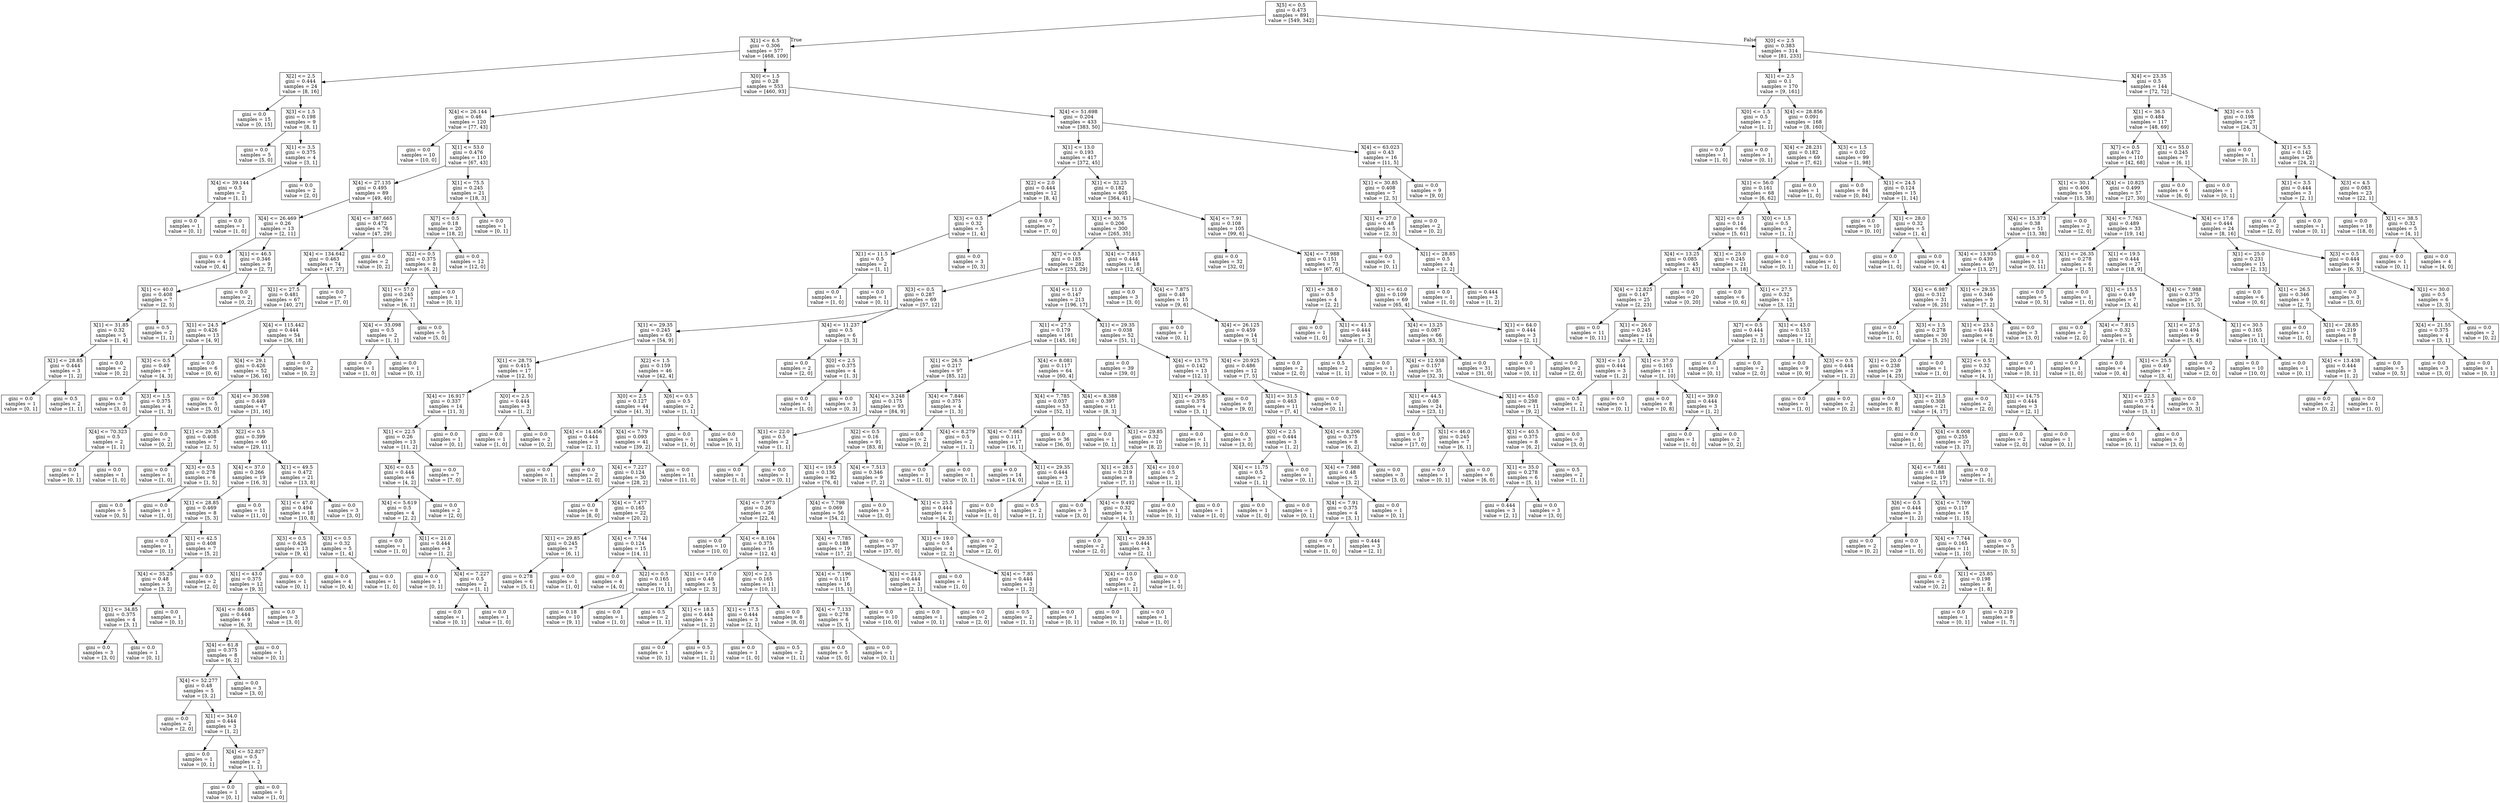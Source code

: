 digraph Tree {
node [shape=box] ;
0 [label="X[5] <= 0.5\ngini = 0.473\nsamples = 891\nvalue = [549, 342]"] ;
1 [label="X[1] <= 6.5\ngini = 0.306\nsamples = 577\nvalue = [468, 109]"] ;
0 -> 1 [labeldistance=2.5, labelangle=45, headlabel="True"] ;
2 [label="X[2] <= 2.5\ngini = 0.444\nsamples = 24\nvalue = [8, 16]"] ;
1 -> 2 ;
3 [label="gini = 0.0\nsamples = 15\nvalue = [0, 15]"] ;
2 -> 3 ;
4 [label="X[3] <= 1.5\ngini = 0.198\nsamples = 9\nvalue = [8, 1]"] ;
2 -> 4 ;
5 [label="gini = 0.0\nsamples = 5\nvalue = [5, 0]"] ;
4 -> 5 ;
6 [label="X[1] <= 3.5\ngini = 0.375\nsamples = 4\nvalue = [3, 1]"] ;
4 -> 6 ;
7 [label="X[4] <= 39.144\ngini = 0.5\nsamples = 2\nvalue = [1, 1]"] ;
6 -> 7 ;
8 [label="gini = 0.0\nsamples = 1\nvalue = [0, 1]"] ;
7 -> 8 ;
9 [label="gini = 0.0\nsamples = 1\nvalue = [1, 0]"] ;
7 -> 9 ;
10 [label="gini = 0.0\nsamples = 2\nvalue = [2, 0]"] ;
6 -> 10 ;
11 [label="X[0] <= 1.5\ngini = 0.28\nsamples = 553\nvalue = [460, 93]"] ;
1 -> 11 ;
12 [label="X[4] <= 26.144\ngini = 0.46\nsamples = 120\nvalue = [77, 43]"] ;
11 -> 12 ;
13 [label="gini = 0.0\nsamples = 10\nvalue = [10, 0]"] ;
12 -> 13 ;
14 [label="X[1] <= 53.0\ngini = 0.476\nsamples = 110\nvalue = [67, 43]"] ;
12 -> 14 ;
15 [label="X[4] <= 27.135\ngini = 0.495\nsamples = 89\nvalue = [49, 40]"] ;
14 -> 15 ;
16 [label="X[4] <= 26.469\ngini = 0.26\nsamples = 13\nvalue = [2, 11]"] ;
15 -> 16 ;
17 [label="gini = 0.0\nsamples = 4\nvalue = [0, 4]"] ;
16 -> 17 ;
18 [label="X[1] <= 46.5\ngini = 0.346\nsamples = 9\nvalue = [2, 7]"] ;
16 -> 18 ;
19 [label="X[1] <= 40.0\ngini = 0.408\nsamples = 7\nvalue = [2, 5]"] ;
18 -> 19 ;
20 [label="X[1] <= 31.85\ngini = 0.32\nsamples = 5\nvalue = [1, 4]"] ;
19 -> 20 ;
21 [label="X[1] <= 28.85\ngini = 0.444\nsamples = 3\nvalue = [1, 2]"] ;
20 -> 21 ;
22 [label="gini = 0.0\nsamples = 1\nvalue = [0, 1]"] ;
21 -> 22 ;
23 [label="gini = 0.5\nsamples = 2\nvalue = [1, 1]"] ;
21 -> 23 ;
24 [label="gini = 0.0\nsamples = 2\nvalue = [0, 2]"] ;
20 -> 24 ;
25 [label="gini = 0.5\nsamples = 2\nvalue = [1, 1]"] ;
19 -> 25 ;
26 [label="gini = 0.0\nsamples = 2\nvalue = [0, 2]"] ;
18 -> 26 ;
27 [label="X[4] <= 387.665\ngini = 0.472\nsamples = 76\nvalue = [47, 29]"] ;
15 -> 27 ;
28 [label="X[4] <= 134.642\ngini = 0.463\nsamples = 74\nvalue = [47, 27]"] ;
27 -> 28 ;
29 [label="X[1] <= 27.5\ngini = 0.481\nsamples = 67\nvalue = [40, 27]"] ;
28 -> 29 ;
30 [label="X[1] <= 24.5\ngini = 0.426\nsamples = 13\nvalue = [4, 9]"] ;
29 -> 30 ;
31 [label="X[3] <= 0.5\ngini = 0.49\nsamples = 7\nvalue = [4, 3]"] ;
30 -> 31 ;
32 [label="gini = 0.0\nsamples = 3\nvalue = [3, 0]"] ;
31 -> 32 ;
33 [label="X[3] <= 1.5\ngini = 0.375\nsamples = 4\nvalue = [1, 3]"] ;
31 -> 33 ;
34 [label="X[4] <= 70.323\ngini = 0.5\nsamples = 2\nvalue = [1, 1]"] ;
33 -> 34 ;
35 [label="gini = 0.0\nsamples = 1\nvalue = [0, 1]"] ;
34 -> 35 ;
36 [label="gini = 0.0\nsamples = 1\nvalue = [1, 0]"] ;
34 -> 36 ;
37 [label="gini = 0.0\nsamples = 2\nvalue = [0, 2]"] ;
33 -> 37 ;
38 [label="gini = 0.0\nsamples = 6\nvalue = [0, 6]"] ;
30 -> 38 ;
39 [label="X[4] <= 115.442\ngini = 0.444\nsamples = 54\nvalue = [36, 18]"] ;
29 -> 39 ;
40 [label="X[4] <= 29.1\ngini = 0.426\nsamples = 52\nvalue = [36, 16]"] ;
39 -> 40 ;
41 [label="gini = 0.0\nsamples = 5\nvalue = [5, 0]"] ;
40 -> 41 ;
42 [label="X[4] <= 30.598\ngini = 0.449\nsamples = 47\nvalue = [31, 16]"] ;
40 -> 42 ;
43 [label="X[1] <= 29.35\ngini = 0.408\nsamples = 7\nvalue = [2, 5]"] ;
42 -> 43 ;
44 [label="gini = 0.0\nsamples = 1\nvalue = [1, 0]"] ;
43 -> 44 ;
45 [label="X[3] <= 0.5\ngini = 0.278\nsamples = 6\nvalue = [1, 5]"] ;
43 -> 45 ;
46 [label="gini = 0.0\nsamples = 5\nvalue = [0, 5]"] ;
45 -> 46 ;
47 [label="gini = 0.0\nsamples = 1\nvalue = [1, 0]"] ;
45 -> 47 ;
48 [label="X[2] <= 0.5\ngini = 0.399\nsamples = 40\nvalue = [29, 11]"] ;
42 -> 48 ;
49 [label="X[4] <= 37.0\ngini = 0.266\nsamples = 19\nvalue = [16, 3]"] ;
48 -> 49 ;
50 [label="X[1] <= 28.85\ngini = 0.469\nsamples = 8\nvalue = [5, 3]"] ;
49 -> 50 ;
51 [label="gini = 0.0\nsamples = 1\nvalue = [0, 1]"] ;
50 -> 51 ;
52 [label="X[1] <= 42.5\ngini = 0.408\nsamples = 7\nvalue = [5, 2]"] ;
50 -> 52 ;
53 [label="X[4] <= 35.25\ngini = 0.48\nsamples = 5\nvalue = [3, 2]"] ;
52 -> 53 ;
54 [label="X[1] <= 34.85\ngini = 0.375\nsamples = 4\nvalue = [3, 1]"] ;
53 -> 54 ;
55 [label="gini = 0.0\nsamples = 3\nvalue = [3, 0]"] ;
54 -> 55 ;
56 [label="gini = 0.0\nsamples = 1\nvalue = [0, 1]"] ;
54 -> 56 ;
57 [label="gini = 0.0\nsamples = 1\nvalue = [0, 1]"] ;
53 -> 57 ;
58 [label="gini = 0.0\nsamples = 2\nvalue = [2, 0]"] ;
52 -> 58 ;
59 [label="gini = 0.0\nsamples = 11\nvalue = [11, 0]"] ;
49 -> 59 ;
60 [label="X[1] <= 49.5\ngini = 0.472\nsamples = 21\nvalue = [13, 8]"] ;
48 -> 60 ;
61 [label="X[1] <= 47.0\ngini = 0.494\nsamples = 18\nvalue = [10, 8]"] ;
60 -> 61 ;
62 [label="X[3] <= 0.5\ngini = 0.426\nsamples = 13\nvalue = [9, 4]"] ;
61 -> 62 ;
63 [label="X[1] <= 43.0\ngini = 0.375\nsamples = 12\nvalue = [9, 3]"] ;
62 -> 63 ;
64 [label="X[4] <= 86.085\ngini = 0.444\nsamples = 9\nvalue = [6, 3]"] ;
63 -> 64 ;
65 [label="X[4] <= 61.8\ngini = 0.375\nsamples = 8\nvalue = [6, 2]"] ;
64 -> 65 ;
66 [label="X[4] <= 52.277\ngini = 0.48\nsamples = 5\nvalue = [3, 2]"] ;
65 -> 66 ;
67 [label="gini = 0.0\nsamples = 2\nvalue = [2, 0]"] ;
66 -> 67 ;
68 [label="X[1] <= 34.0\ngini = 0.444\nsamples = 3\nvalue = [1, 2]"] ;
66 -> 68 ;
69 [label="gini = 0.0\nsamples = 1\nvalue = [0, 1]"] ;
68 -> 69 ;
70 [label="X[4] <= 52.827\ngini = 0.5\nsamples = 2\nvalue = [1, 1]"] ;
68 -> 70 ;
71 [label="gini = 0.0\nsamples = 1\nvalue = [0, 1]"] ;
70 -> 71 ;
72 [label="gini = 0.0\nsamples = 1\nvalue = [1, 0]"] ;
70 -> 72 ;
73 [label="gini = 0.0\nsamples = 3\nvalue = [3, 0]"] ;
65 -> 73 ;
74 [label="gini = 0.0\nsamples = 1\nvalue = [0, 1]"] ;
64 -> 74 ;
75 [label="gini = 0.0\nsamples = 3\nvalue = [3, 0]"] ;
63 -> 75 ;
76 [label="gini = 0.0\nsamples = 1\nvalue = [0, 1]"] ;
62 -> 76 ;
77 [label="X[3] <= 0.5\ngini = 0.32\nsamples = 5\nvalue = [1, 4]"] ;
61 -> 77 ;
78 [label="gini = 0.0\nsamples = 4\nvalue = [0, 4]"] ;
77 -> 78 ;
79 [label="gini = 0.0\nsamples = 1\nvalue = [1, 0]"] ;
77 -> 79 ;
80 [label="gini = 0.0\nsamples = 3\nvalue = [3, 0]"] ;
60 -> 80 ;
81 [label="gini = 0.0\nsamples = 2\nvalue = [0, 2]"] ;
39 -> 81 ;
82 [label="gini = 0.0\nsamples = 7\nvalue = [7, 0]"] ;
28 -> 82 ;
83 [label="gini = 0.0\nsamples = 2\nvalue = [0, 2]"] ;
27 -> 83 ;
84 [label="X[1] <= 75.5\ngini = 0.245\nsamples = 21\nvalue = [18, 3]"] ;
14 -> 84 ;
85 [label="X[7] <= 0.5\ngini = 0.18\nsamples = 20\nvalue = [18, 2]"] ;
84 -> 85 ;
86 [label="X[2] <= 0.5\ngini = 0.375\nsamples = 8\nvalue = [6, 2]"] ;
85 -> 86 ;
87 [label="X[1] <= 57.0\ngini = 0.245\nsamples = 7\nvalue = [6, 1]"] ;
86 -> 87 ;
88 [label="X[4] <= 33.098\ngini = 0.5\nsamples = 2\nvalue = [1, 1]"] ;
87 -> 88 ;
89 [label="gini = 0.0\nsamples = 1\nvalue = [1, 0]"] ;
88 -> 89 ;
90 [label="gini = 0.0\nsamples = 1\nvalue = [0, 1]"] ;
88 -> 90 ;
91 [label="gini = 0.0\nsamples = 5\nvalue = [5, 0]"] ;
87 -> 91 ;
92 [label="gini = 0.0\nsamples = 1\nvalue = [0, 1]"] ;
86 -> 92 ;
93 [label="gini = 0.0\nsamples = 12\nvalue = [12, 0]"] ;
85 -> 93 ;
94 [label="gini = 0.0\nsamples = 1\nvalue = [0, 1]"] ;
84 -> 94 ;
95 [label="X[4] <= 51.698\ngini = 0.204\nsamples = 433\nvalue = [383, 50]"] ;
11 -> 95 ;
96 [label="X[1] <= 13.0\ngini = 0.193\nsamples = 417\nvalue = [372, 45]"] ;
95 -> 96 ;
97 [label="X[2] <= 2.0\ngini = 0.444\nsamples = 12\nvalue = [8, 4]"] ;
96 -> 97 ;
98 [label="X[3] <= 0.5\ngini = 0.32\nsamples = 5\nvalue = [1, 4]"] ;
97 -> 98 ;
99 [label="X[1] <= 11.5\ngini = 0.5\nsamples = 2\nvalue = [1, 1]"] ;
98 -> 99 ;
100 [label="gini = 0.0\nsamples = 1\nvalue = [1, 0]"] ;
99 -> 100 ;
101 [label="gini = 0.0\nsamples = 1\nvalue = [0, 1]"] ;
99 -> 101 ;
102 [label="gini = 0.0\nsamples = 3\nvalue = [0, 3]"] ;
98 -> 102 ;
103 [label="gini = 0.0\nsamples = 7\nvalue = [7, 0]"] ;
97 -> 103 ;
104 [label="X[1] <= 32.25\ngini = 0.182\nsamples = 405\nvalue = [364, 41]"] ;
96 -> 104 ;
105 [label="X[1] <= 30.75\ngini = 0.206\nsamples = 300\nvalue = [265, 35]"] ;
104 -> 105 ;
106 [label="X[7] <= 0.5\ngini = 0.185\nsamples = 282\nvalue = [253, 29]"] ;
105 -> 106 ;
107 [label="X[3] <= 0.5\ngini = 0.287\nsamples = 69\nvalue = [57, 12]"] ;
106 -> 107 ;
108 [label="X[1] <= 29.35\ngini = 0.245\nsamples = 63\nvalue = [54, 9]"] ;
107 -> 108 ;
109 [label="X[1] <= 28.75\ngini = 0.415\nsamples = 17\nvalue = [12, 5]"] ;
108 -> 109 ;
110 [label="X[4] <= 16.917\ngini = 0.337\nsamples = 14\nvalue = [11, 3]"] ;
109 -> 110 ;
111 [label="X[1] <= 22.5\ngini = 0.26\nsamples = 13\nvalue = [11, 2]"] ;
110 -> 111 ;
112 [label="X[6] <= 0.5\ngini = 0.444\nsamples = 6\nvalue = [4, 2]"] ;
111 -> 112 ;
113 [label="X[4] <= 5.619\ngini = 0.5\nsamples = 4\nvalue = [2, 2]"] ;
112 -> 113 ;
114 [label="gini = 0.0\nsamples = 1\nvalue = [1, 0]"] ;
113 -> 114 ;
115 [label="X[1] <= 21.0\ngini = 0.444\nsamples = 3\nvalue = [1, 2]"] ;
113 -> 115 ;
116 [label="gini = 0.0\nsamples = 1\nvalue = [0, 1]"] ;
115 -> 116 ;
117 [label="X[4] <= 7.227\ngini = 0.5\nsamples = 2\nvalue = [1, 1]"] ;
115 -> 117 ;
118 [label="gini = 0.0\nsamples = 1\nvalue = [0, 1]"] ;
117 -> 118 ;
119 [label="gini = 0.0\nsamples = 1\nvalue = [1, 0]"] ;
117 -> 119 ;
120 [label="gini = 0.0\nsamples = 2\nvalue = [2, 0]"] ;
112 -> 120 ;
121 [label="gini = 0.0\nsamples = 7\nvalue = [7, 0]"] ;
111 -> 121 ;
122 [label="gini = 0.0\nsamples = 1\nvalue = [0, 1]"] ;
110 -> 122 ;
123 [label="X[0] <= 2.5\ngini = 0.444\nsamples = 3\nvalue = [1, 2]"] ;
109 -> 123 ;
124 [label="gini = 0.0\nsamples = 1\nvalue = [1, 0]"] ;
123 -> 124 ;
125 [label="gini = 0.0\nsamples = 2\nvalue = [0, 2]"] ;
123 -> 125 ;
126 [label="X[2] <= 1.5\ngini = 0.159\nsamples = 46\nvalue = [42, 4]"] ;
108 -> 126 ;
127 [label="X[0] <= 2.5\ngini = 0.127\nsamples = 44\nvalue = [41, 3]"] ;
126 -> 127 ;
128 [label="X[4] <= 14.456\ngini = 0.444\nsamples = 3\nvalue = [2, 1]"] ;
127 -> 128 ;
129 [label="gini = 0.0\nsamples = 1\nvalue = [0, 1]"] ;
128 -> 129 ;
130 [label="gini = 0.0\nsamples = 2\nvalue = [2, 0]"] ;
128 -> 130 ;
131 [label="X[4] <= 7.79\ngini = 0.093\nsamples = 41\nvalue = [39, 2]"] ;
127 -> 131 ;
132 [label="X[4] <= 7.227\ngini = 0.124\nsamples = 30\nvalue = [28, 2]"] ;
131 -> 132 ;
133 [label="gini = 0.0\nsamples = 8\nvalue = [8, 0]"] ;
132 -> 133 ;
134 [label="X[4] <= 7.477\ngini = 0.165\nsamples = 22\nvalue = [20, 2]"] ;
132 -> 134 ;
135 [label="X[1] <= 29.85\ngini = 0.245\nsamples = 7\nvalue = [6, 1]"] ;
134 -> 135 ;
136 [label="gini = 0.278\nsamples = 6\nvalue = [5, 1]"] ;
135 -> 136 ;
137 [label="gini = 0.0\nsamples = 1\nvalue = [1, 0]"] ;
135 -> 137 ;
138 [label="X[4] <= 7.744\ngini = 0.124\nsamples = 15\nvalue = [14, 1]"] ;
134 -> 138 ;
139 [label="gini = 0.0\nsamples = 4\nvalue = [4, 0]"] ;
138 -> 139 ;
140 [label="X[2] <= 0.5\ngini = 0.165\nsamples = 11\nvalue = [10, 1]"] ;
138 -> 140 ;
141 [label="gini = 0.18\nsamples = 10\nvalue = [9, 1]"] ;
140 -> 141 ;
142 [label="gini = 0.0\nsamples = 1\nvalue = [1, 0]"] ;
140 -> 142 ;
143 [label="gini = 0.0\nsamples = 11\nvalue = [11, 0]"] ;
131 -> 143 ;
144 [label="X[6] <= 0.5\ngini = 0.5\nsamples = 2\nvalue = [1, 1]"] ;
126 -> 144 ;
145 [label="gini = 0.0\nsamples = 1\nvalue = [1, 0]"] ;
144 -> 145 ;
146 [label="gini = 0.0\nsamples = 1\nvalue = [0, 1]"] ;
144 -> 146 ;
147 [label="X[4] <= 11.237\ngini = 0.5\nsamples = 6\nvalue = [3, 3]"] ;
107 -> 147 ;
148 [label="gini = 0.0\nsamples = 2\nvalue = [2, 0]"] ;
147 -> 148 ;
149 [label="X[0] <= 2.5\ngini = 0.375\nsamples = 4\nvalue = [1, 3]"] ;
147 -> 149 ;
150 [label="gini = 0.0\nsamples = 1\nvalue = [1, 0]"] ;
149 -> 150 ;
151 [label="gini = 0.0\nsamples = 3\nvalue = [0, 3]"] ;
149 -> 151 ;
152 [label="X[4] <= 11.0\ngini = 0.147\nsamples = 213\nvalue = [196, 17]"] ;
106 -> 152 ;
153 [label="X[1] <= 27.5\ngini = 0.179\nsamples = 161\nvalue = [145, 16]"] ;
152 -> 153 ;
154 [label="X[1] <= 26.5\ngini = 0.217\nsamples = 97\nvalue = [85, 12]"] ;
153 -> 154 ;
155 [label="X[4] <= 3.248\ngini = 0.175\nsamples = 93\nvalue = [84, 9]"] ;
154 -> 155 ;
156 [label="X[1] <= 22.0\ngini = 0.5\nsamples = 2\nvalue = [1, 1]"] ;
155 -> 156 ;
157 [label="gini = 0.0\nsamples = 1\nvalue = [1, 0]"] ;
156 -> 157 ;
158 [label="gini = 0.0\nsamples = 1\nvalue = [0, 1]"] ;
156 -> 158 ;
159 [label="X[2] <= 0.5\ngini = 0.16\nsamples = 91\nvalue = [83, 8]"] ;
155 -> 159 ;
160 [label="X[1] <= 19.5\ngini = 0.136\nsamples = 82\nvalue = [76, 6]"] ;
159 -> 160 ;
161 [label="X[4] <= 7.973\ngini = 0.26\nsamples = 26\nvalue = [22, 4]"] ;
160 -> 161 ;
162 [label="gini = 0.0\nsamples = 10\nvalue = [10, 0]"] ;
161 -> 162 ;
163 [label="X[4] <= 8.104\ngini = 0.375\nsamples = 16\nvalue = [12, 4]"] ;
161 -> 163 ;
164 [label="X[1] <= 17.0\ngini = 0.48\nsamples = 5\nvalue = [2, 3]"] ;
163 -> 164 ;
165 [label="gini = 0.5\nsamples = 2\nvalue = [1, 1]"] ;
164 -> 165 ;
166 [label="X[1] <= 18.5\ngini = 0.444\nsamples = 3\nvalue = [1, 2]"] ;
164 -> 166 ;
167 [label="gini = 0.0\nsamples = 1\nvalue = [0, 1]"] ;
166 -> 167 ;
168 [label="gini = 0.5\nsamples = 2\nvalue = [1, 1]"] ;
166 -> 168 ;
169 [label="X[0] <= 2.5\ngini = 0.165\nsamples = 11\nvalue = [10, 1]"] ;
163 -> 169 ;
170 [label="X[1] <= 17.5\ngini = 0.444\nsamples = 3\nvalue = [2, 1]"] ;
169 -> 170 ;
171 [label="gini = 0.0\nsamples = 1\nvalue = [1, 0]"] ;
170 -> 171 ;
172 [label="gini = 0.5\nsamples = 2\nvalue = [1, 1]"] ;
170 -> 172 ;
173 [label="gini = 0.0\nsamples = 8\nvalue = [8, 0]"] ;
169 -> 173 ;
174 [label="X[4] <= 7.798\ngini = 0.069\nsamples = 56\nvalue = [54, 2]"] ;
160 -> 174 ;
175 [label="X[4] <= 7.785\ngini = 0.188\nsamples = 19\nvalue = [17, 2]"] ;
174 -> 175 ;
176 [label="X[4] <= 7.196\ngini = 0.117\nsamples = 16\nvalue = [15, 1]"] ;
175 -> 176 ;
177 [label="X[4] <= 7.133\ngini = 0.278\nsamples = 6\nvalue = [5, 1]"] ;
176 -> 177 ;
178 [label="gini = 0.0\nsamples = 5\nvalue = [5, 0]"] ;
177 -> 178 ;
179 [label="gini = 0.0\nsamples = 1\nvalue = [0, 1]"] ;
177 -> 179 ;
180 [label="gini = 0.0\nsamples = 10\nvalue = [10, 0]"] ;
176 -> 180 ;
181 [label="X[1] <= 21.5\ngini = 0.444\nsamples = 3\nvalue = [2, 1]"] ;
175 -> 181 ;
182 [label="gini = 0.0\nsamples = 1\nvalue = [0, 1]"] ;
181 -> 182 ;
183 [label="gini = 0.0\nsamples = 2\nvalue = [2, 0]"] ;
181 -> 183 ;
184 [label="gini = 0.0\nsamples = 37\nvalue = [37, 0]"] ;
174 -> 184 ;
185 [label="X[4] <= 7.513\ngini = 0.346\nsamples = 9\nvalue = [7, 2]"] ;
159 -> 185 ;
186 [label="gini = 0.0\nsamples = 3\nvalue = [3, 0]"] ;
185 -> 186 ;
187 [label="X[1] <= 25.5\ngini = 0.444\nsamples = 6\nvalue = [4, 2]"] ;
185 -> 187 ;
188 [label="X[1] <= 19.0\ngini = 0.5\nsamples = 4\nvalue = [2, 2]"] ;
187 -> 188 ;
189 [label="gini = 0.0\nsamples = 1\nvalue = [1, 0]"] ;
188 -> 189 ;
190 [label="X[4] <= 7.85\ngini = 0.444\nsamples = 3\nvalue = [1, 2]"] ;
188 -> 190 ;
191 [label="gini = 0.5\nsamples = 2\nvalue = [1, 1]"] ;
190 -> 191 ;
192 [label="gini = 0.0\nsamples = 1\nvalue = [0, 1]"] ;
190 -> 192 ;
193 [label="gini = 0.0\nsamples = 2\nvalue = [2, 0]"] ;
187 -> 193 ;
194 [label="X[4] <= 7.846\ngini = 0.375\nsamples = 4\nvalue = [1, 3]"] ;
154 -> 194 ;
195 [label="gini = 0.0\nsamples = 2\nvalue = [0, 2]"] ;
194 -> 195 ;
196 [label="X[4] <= 8.279\ngini = 0.5\nsamples = 2\nvalue = [1, 1]"] ;
194 -> 196 ;
197 [label="gini = 0.0\nsamples = 1\nvalue = [1, 0]"] ;
196 -> 197 ;
198 [label="gini = 0.0\nsamples = 1\nvalue = [0, 1]"] ;
196 -> 198 ;
199 [label="X[4] <= 8.081\ngini = 0.117\nsamples = 64\nvalue = [60, 4]"] ;
153 -> 199 ;
200 [label="X[4] <= 7.785\ngini = 0.037\nsamples = 53\nvalue = [52, 1]"] ;
199 -> 200 ;
201 [label="X[4] <= 7.663\ngini = 0.111\nsamples = 17\nvalue = [16, 1]"] ;
200 -> 201 ;
202 [label="gini = 0.0\nsamples = 14\nvalue = [14, 0]"] ;
201 -> 202 ;
203 [label="X[1] <= 29.35\ngini = 0.444\nsamples = 3\nvalue = [2, 1]"] ;
201 -> 203 ;
204 [label="gini = 0.0\nsamples = 1\nvalue = [1, 0]"] ;
203 -> 204 ;
205 [label="gini = 0.5\nsamples = 2\nvalue = [1, 1]"] ;
203 -> 205 ;
206 [label="gini = 0.0\nsamples = 36\nvalue = [36, 0]"] ;
200 -> 206 ;
207 [label="X[4] <= 8.388\ngini = 0.397\nsamples = 11\nvalue = [8, 3]"] ;
199 -> 207 ;
208 [label="gini = 0.0\nsamples = 1\nvalue = [0, 1]"] ;
207 -> 208 ;
209 [label="X[1] <= 29.85\ngini = 0.32\nsamples = 10\nvalue = [8, 2]"] ;
207 -> 209 ;
210 [label="X[1] <= 28.5\ngini = 0.219\nsamples = 8\nvalue = [7, 1]"] ;
209 -> 210 ;
211 [label="gini = 0.0\nsamples = 3\nvalue = [3, 0]"] ;
210 -> 211 ;
212 [label="X[4] <= 9.492\ngini = 0.32\nsamples = 5\nvalue = [4, 1]"] ;
210 -> 212 ;
213 [label="gini = 0.0\nsamples = 2\nvalue = [2, 0]"] ;
212 -> 213 ;
214 [label="X[1] <= 29.35\ngini = 0.444\nsamples = 3\nvalue = [2, 1]"] ;
212 -> 214 ;
215 [label="X[4] <= 10.0\ngini = 0.5\nsamples = 2\nvalue = [1, 1]"] ;
214 -> 215 ;
216 [label="gini = 0.0\nsamples = 1\nvalue = [0, 1]"] ;
215 -> 216 ;
217 [label="gini = 0.0\nsamples = 1\nvalue = [1, 0]"] ;
215 -> 217 ;
218 [label="gini = 0.0\nsamples = 1\nvalue = [1, 0]"] ;
214 -> 218 ;
219 [label="X[4] <= 10.0\ngini = 0.5\nsamples = 2\nvalue = [1, 1]"] ;
209 -> 219 ;
220 [label="gini = 0.0\nsamples = 1\nvalue = [0, 1]"] ;
219 -> 220 ;
221 [label="gini = 0.0\nsamples = 1\nvalue = [1, 0]"] ;
219 -> 221 ;
222 [label="X[1] <= 29.35\ngini = 0.038\nsamples = 52\nvalue = [51, 1]"] ;
152 -> 222 ;
223 [label="gini = 0.0\nsamples = 39\nvalue = [39, 0]"] ;
222 -> 223 ;
224 [label="X[4] <= 13.75\ngini = 0.142\nsamples = 13\nvalue = [12, 1]"] ;
222 -> 224 ;
225 [label="X[1] <= 29.85\ngini = 0.375\nsamples = 4\nvalue = [3, 1]"] ;
224 -> 225 ;
226 [label="gini = 0.0\nsamples = 1\nvalue = [0, 1]"] ;
225 -> 226 ;
227 [label="gini = 0.0\nsamples = 3\nvalue = [3, 0]"] ;
225 -> 227 ;
228 [label="gini = 0.0\nsamples = 9\nvalue = [9, 0]"] ;
224 -> 228 ;
229 [label="X[4] <= 7.815\ngini = 0.444\nsamples = 18\nvalue = [12, 6]"] ;
105 -> 229 ;
230 [label="gini = 0.0\nsamples = 3\nvalue = [3, 0]"] ;
229 -> 230 ;
231 [label="X[4] <= 7.875\ngini = 0.48\nsamples = 15\nvalue = [9, 6]"] ;
229 -> 231 ;
232 [label="gini = 0.0\nsamples = 1\nvalue = [0, 1]"] ;
231 -> 232 ;
233 [label="X[4] <= 26.125\ngini = 0.459\nsamples = 14\nvalue = [9, 5]"] ;
231 -> 233 ;
234 [label="X[4] <= 20.925\ngini = 0.486\nsamples = 12\nvalue = [7, 5]"] ;
233 -> 234 ;
235 [label="X[1] <= 31.5\ngini = 0.463\nsamples = 11\nvalue = [7, 4]"] ;
234 -> 235 ;
236 [label="X[0] <= 2.5\ngini = 0.444\nsamples = 3\nvalue = [1, 2]"] ;
235 -> 236 ;
237 [label="X[4] <= 11.75\ngini = 0.5\nsamples = 2\nvalue = [1, 1]"] ;
236 -> 237 ;
238 [label="gini = 0.0\nsamples = 1\nvalue = [1, 0]"] ;
237 -> 238 ;
239 [label="gini = 0.0\nsamples = 1\nvalue = [0, 1]"] ;
237 -> 239 ;
240 [label="gini = 0.0\nsamples = 1\nvalue = [0, 1]"] ;
236 -> 240 ;
241 [label="X[4] <= 8.206\ngini = 0.375\nsamples = 8\nvalue = [6, 2]"] ;
235 -> 241 ;
242 [label="X[4] <= 7.988\ngini = 0.48\nsamples = 5\nvalue = [3, 2]"] ;
241 -> 242 ;
243 [label="X[4] <= 7.91\ngini = 0.375\nsamples = 4\nvalue = [3, 1]"] ;
242 -> 243 ;
244 [label="gini = 0.0\nsamples = 1\nvalue = [1, 0]"] ;
243 -> 244 ;
245 [label="gini = 0.444\nsamples = 3\nvalue = [2, 1]"] ;
243 -> 245 ;
246 [label="gini = 0.0\nsamples = 1\nvalue = [0, 1]"] ;
242 -> 246 ;
247 [label="gini = 0.0\nsamples = 3\nvalue = [3, 0]"] ;
241 -> 247 ;
248 [label="gini = 0.0\nsamples = 1\nvalue = [0, 1]"] ;
234 -> 248 ;
249 [label="gini = 0.0\nsamples = 2\nvalue = [2, 0]"] ;
233 -> 249 ;
250 [label="X[4] <= 7.91\ngini = 0.108\nsamples = 105\nvalue = [99, 6]"] ;
104 -> 250 ;
251 [label="gini = 0.0\nsamples = 32\nvalue = [32, 0]"] ;
250 -> 251 ;
252 [label="X[4] <= 7.988\ngini = 0.151\nsamples = 73\nvalue = [67, 6]"] ;
250 -> 252 ;
253 [label="X[1] <= 38.0\ngini = 0.5\nsamples = 4\nvalue = [2, 2]"] ;
252 -> 253 ;
254 [label="gini = 0.0\nsamples = 1\nvalue = [1, 0]"] ;
253 -> 254 ;
255 [label="X[1] <= 41.5\ngini = 0.444\nsamples = 3\nvalue = [1, 2]"] ;
253 -> 255 ;
256 [label="gini = 0.5\nsamples = 2\nvalue = [1, 1]"] ;
255 -> 256 ;
257 [label="gini = 0.0\nsamples = 1\nvalue = [0, 1]"] ;
255 -> 257 ;
258 [label="X[1] <= 61.0\ngini = 0.109\nsamples = 69\nvalue = [65, 4]"] ;
252 -> 258 ;
259 [label="X[4] <= 13.25\ngini = 0.087\nsamples = 66\nvalue = [63, 3]"] ;
258 -> 259 ;
260 [label="X[4] <= 12.938\ngini = 0.157\nsamples = 35\nvalue = [32, 3]"] ;
259 -> 260 ;
261 [label="X[1] <= 44.5\ngini = 0.08\nsamples = 24\nvalue = [23, 1]"] ;
260 -> 261 ;
262 [label="gini = 0.0\nsamples = 17\nvalue = [17, 0]"] ;
261 -> 262 ;
263 [label="X[1] <= 46.0\ngini = 0.245\nsamples = 7\nvalue = [6, 1]"] ;
261 -> 263 ;
264 [label="gini = 0.0\nsamples = 1\nvalue = [0, 1]"] ;
263 -> 264 ;
265 [label="gini = 0.0\nsamples = 6\nvalue = [6, 0]"] ;
263 -> 265 ;
266 [label="X[1] <= 45.0\ngini = 0.298\nsamples = 11\nvalue = [9, 2]"] ;
260 -> 266 ;
267 [label="X[1] <= 40.5\ngini = 0.375\nsamples = 8\nvalue = [6, 2]"] ;
266 -> 267 ;
268 [label="X[1] <= 35.0\ngini = 0.278\nsamples = 6\nvalue = [5, 1]"] ;
267 -> 268 ;
269 [label="gini = 0.444\nsamples = 3\nvalue = [2, 1]"] ;
268 -> 269 ;
270 [label="gini = 0.0\nsamples = 3\nvalue = [3, 0]"] ;
268 -> 270 ;
271 [label="gini = 0.5\nsamples = 2\nvalue = [1, 1]"] ;
267 -> 271 ;
272 [label="gini = 0.0\nsamples = 3\nvalue = [3, 0]"] ;
266 -> 272 ;
273 [label="gini = 0.0\nsamples = 31\nvalue = [31, 0]"] ;
259 -> 273 ;
274 [label="X[1] <= 64.0\ngini = 0.444\nsamples = 3\nvalue = [2, 1]"] ;
258 -> 274 ;
275 [label="gini = 0.0\nsamples = 1\nvalue = [0, 1]"] ;
274 -> 275 ;
276 [label="gini = 0.0\nsamples = 2\nvalue = [2, 0]"] ;
274 -> 276 ;
277 [label="X[4] <= 63.023\ngini = 0.43\nsamples = 16\nvalue = [11, 5]"] ;
95 -> 277 ;
278 [label="X[1] <= 30.85\ngini = 0.408\nsamples = 7\nvalue = [2, 5]"] ;
277 -> 278 ;
279 [label="X[1] <= 27.0\ngini = 0.48\nsamples = 5\nvalue = [2, 3]"] ;
278 -> 279 ;
280 [label="gini = 0.0\nsamples = 1\nvalue = [0, 1]"] ;
279 -> 280 ;
281 [label="X[1] <= 28.85\ngini = 0.5\nsamples = 4\nvalue = [2, 2]"] ;
279 -> 281 ;
282 [label="gini = 0.0\nsamples = 1\nvalue = [1, 0]"] ;
281 -> 282 ;
283 [label="gini = 0.444\nsamples = 3\nvalue = [1, 2]"] ;
281 -> 283 ;
284 [label="gini = 0.0\nsamples = 2\nvalue = [0, 2]"] ;
278 -> 284 ;
285 [label="gini = 0.0\nsamples = 9\nvalue = [9, 0]"] ;
277 -> 285 ;
286 [label="X[0] <= 2.5\ngini = 0.383\nsamples = 314\nvalue = [81, 233]"] ;
0 -> 286 [labeldistance=2.5, labelangle=-45, headlabel="False"] ;
287 [label="X[1] <= 2.5\ngini = 0.1\nsamples = 170\nvalue = [9, 161]"] ;
286 -> 287 ;
288 [label="X[0] <= 1.5\ngini = 0.5\nsamples = 2\nvalue = [1, 1]"] ;
287 -> 288 ;
289 [label="gini = 0.0\nsamples = 1\nvalue = [1, 0]"] ;
288 -> 289 ;
290 [label="gini = 0.0\nsamples = 1\nvalue = [0, 1]"] ;
288 -> 290 ;
291 [label="X[4] <= 28.856\ngini = 0.091\nsamples = 168\nvalue = [8, 160]"] ;
287 -> 291 ;
292 [label="X[4] <= 28.231\ngini = 0.182\nsamples = 69\nvalue = [7, 62]"] ;
291 -> 292 ;
293 [label="X[1] <= 56.0\ngini = 0.161\nsamples = 68\nvalue = [6, 62]"] ;
292 -> 293 ;
294 [label="X[2] <= 0.5\ngini = 0.14\nsamples = 66\nvalue = [5, 61]"] ;
293 -> 294 ;
295 [label="X[4] <= 13.25\ngini = 0.085\nsamples = 45\nvalue = [2, 43]"] ;
294 -> 295 ;
296 [label="X[4] <= 12.825\ngini = 0.147\nsamples = 25\nvalue = [2, 23]"] ;
295 -> 296 ;
297 [label="gini = 0.0\nsamples = 11\nvalue = [0, 11]"] ;
296 -> 297 ;
298 [label="X[1] <= 26.0\ngini = 0.245\nsamples = 14\nvalue = [2, 12]"] ;
296 -> 298 ;
299 [label="X[3] <= 1.0\ngini = 0.444\nsamples = 3\nvalue = [1, 2]"] ;
298 -> 299 ;
300 [label="gini = 0.5\nsamples = 2\nvalue = [1, 1]"] ;
299 -> 300 ;
301 [label="gini = 0.0\nsamples = 1\nvalue = [0, 1]"] ;
299 -> 301 ;
302 [label="X[1] <= 37.0\ngini = 0.165\nsamples = 11\nvalue = [1, 10]"] ;
298 -> 302 ;
303 [label="gini = 0.0\nsamples = 8\nvalue = [0, 8]"] ;
302 -> 303 ;
304 [label="X[1] <= 39.0\ngini = 0.444\nsamples = 3\nvalue = [1, 2]"] ;
302 -> 304 ;
305 [label="gini = 0.0\nsamples = 1\nvalue = [1, 0]"] ;
304 -> 305 ;
306 [label="gini = 0.0\nsamples = 2\nvalue = [0, 2]"] ;
304 -> 306 ;
307 [label="gini = 0.0\nsamples = 20\nvalue = [0, 20]"] ;
295 -> 307 ;
308 [label="X[1] <= 25.0\ngini = 0.245\nsamples = 21\nvalue = [3, 18]"] ;
294 -> 308 ;
309 [label="gini = 0.0\nsamples = 6\nvalue = [0, 6]"] ;
308 -> 309 ;
310 [label="X[1] <= 27.5\ngini = 0.32\nsamples = 15\nvalue = [3, 12]"] ;
308 -> 310 ;
311 [label="X[7] <= 0.5\ngini = 0.444\nsamples = 3\nvalue = [2, 1]"] ;
310 -> 311 ;
312 [label="gini = 0.0\nsamples = 1\nvalue = [0, 1]"] ;
311 -> 312 ;
313 [label="gini = 0.0\nsamples = 2\nvalue = [2, 0]"] ;
311 -> 313 ;
314 [label="X[1] <= 43.0\ngini = 0.153\nsamples = 12\nvalue = [1, 11]"] ;
310 -> 314 ;
315 [label="gini = 0.0\nsamples = 9\nvalue = [0, 9]"] ;
314 -> 315 ;
316 [label="X[3] <= 0.5\ngini = 0.444\nsamples = 3\nvalue = [1, 2]"] ;
314 -> 316 ;
317 [label="gini = 0.0\nsamples = 1\nvalue = [1, 0]"] ;
316 -> 317 ;
318 [label="gini = 0.0\nsamples = 2\nvalue = [0, 2]"] ;
316 -> 318 ;
319 [label="X[0] <= 1.5\ngini = 0.5\nsamples = 2\nvalue = [1, 1]"] ;
293 -> 319 ;
320 [label="gini = 0.0\nsamples = 1\nvalue = [0, 1]"] ;
319 -> 320 ;
321 [label="gini = 0.0\nsamples = 1\nvalue = [1, 0]"] ;
319 -> 321 ;
322 [label="gini = 0.0\nsamples = 1\nvalue = [1, 0]"] ;
292 -> 322 ;
323 [label="X[3] <= 1.5\ngini = 0.02\nsamples = 99\nvalue = [1, 98]"] ;
291 -> 323 ;
324 [label="gini = 0.0\nsamples = 84\nvalue = [0, 84]"] ;
323 -> 324 ;
325 [label="X[1] <= 24.5\ngini = 0.124\nsamples = 15\nvalue = [1, 14]"] ;
323 -> 325 ;
326 [label="gini = 0.0\nsamples = 10\nvalue = [0, 10]"] ;
325 -> 326 ;
327 [label="X[1] <= 28.0\ngini = 0.32\nsamples = 5\nvalue = [1, 4]"] ;
325 -> 327 ;
328 [label="gini = 0.0\nsamples = 1\nvalue = [1, 0]"] ;
327 -> 328 ;
329 [label="gini = 0.0\nsamples = 4\nvalue = [0, 4]"] ;
327 -> 329 ;
330 [label="X[4] <= 23.35\ngini = 0.5\nsamples = 144\nvalue = [72, 72]"] ;
286 -> 330 ;
331 [label="X[1] <= 36.5\ngini = 0.484\nsamples = 117\nvalue = [48, 69]"] ;
330 -> 331 ;
332 [label="X[7] <= 0.5\ngini = 0.472\nsamples = 110\nvalue = [42, 68]"] ;
331 -> 332 ;
333 [label="X[1] <= 30.1\ngini = 0.406\nsamples = 53\nvalue = [15, 38]"] ;
332 -> 333 ;
334 [label="X[4] <= 15.373\ngini = 0.38\nsamples = 51\nvalue = [13, 38]"] ;
333 -> 334 ;
335 [label="X[4] <= 13.935\ngini = 0.439\nsamples = 40\nvalue = [13, 27]"] ;
334 -> 335 ;
336 [label="X[4] <= 6.987\ngini = 0.312\nsamples = 31\nvalue = [6, 25]"] ;
335 -> 336 ;
337 [label="gini = 0.0\nsamples = 1\nvalue = [1, 0]"] ;
336 -> 337 ;
338 [label="X[3] <= 1.5\ngini = 0.278\nsamples = 30\nvalue = [5, 25]"] ;
336 -> 338 ;
339 [label="X[1] <= 20.0\ngini = 0.238\nsamples = 29\nvalue = [4, 25]"] ;
338 -> 339 ;
340 [label="gini = 0.0\nsamples = 8\nvalue = [0, 8]"] ;
339 -> 340 ;
341 [label="X[1] <= 21.5\ngini = 0.308\nsamples = 21\nvalue = [4, 17]"] ;
339 -> 341 ;
342 [label="gini = 0.0\nsamples = 1\nvalue = [1, 0]"] ;
341 -> 342 ;
343 [label="X[4] <= 8.008\ngini = 0.255\nsamples = 20\nvalue = [3, 17]"] ;
341 -> 343 ;
344 [label="X[4] <= 7.681\ngini = 0.188\nsamples = 19\nvalue = [2, 17]"] ;
343 -> 344 ;
345 [label="X[6] <= 0.5\ngini = 0.444\nsamples = 3\nvalue = [1, 2]"] ;
344 -> 345 ;
346 [label="gini = 0.0\nsamples = 2\nvalue = [0, 2]"] ;
345 -> 346 ;
347 [label="gini = 0.0\nsamples = 1\nvalue = [1, 0]"] ;
345 -> 347 ;
348 [label="X[4] <= 7.769\ngini = 0.117\nsamples = 16\nvalue = [1, 15]"] ;
344 -> 348 ;
349 [label="X[4] <= 7.744\ngini = 0.165\nsamples = 11\nvalue = [1, 10]"] ;
348 -> 349 ;
350 [label="gini = 0.0\nsamples = 2\nvalue = [0, 2]"] ;
349 -> 350 ;
351 [label="X[1] <= 25.85\ngini = 0.198\nsamples = 9\nvalue = [1, 8]"] ;
349 -> 351 ;
352 [label="gini = 0.0\nsamples = 1\nvalue = [0, 1]"] ;
351 -> 352 ;
353 [label="gini = 0.219\nsamples = 8\nvalue = [1, 7]"] ;
351 -> 353 ;
354 [label="gini = 0.0\nsamples = 5\nvalue = [0, 5]"] ;
348 -> 354 ;
355 [label="gini = 0.0\nsamples = 1\nvalue = [1, 0]"] ;
343 -> 355 ;
356 [label="gini = 0.0\nsamples = 1\nvalue = [1, 0]"] ;
338 -> 356 ;
357 [label="X[1] <= 29.35\ngini = 0.346\nsamples = 9\nvalue = [7, 2]"] ;
335 -> 357 ;
358 [label="X[1] <= 23.5\ngini = 0.444\nsamples = 6\nvalue = [4, 2]"] ;
357 -> 358 ;
359 [label="X[2] <= 0.5\ngini = 0.32\nsamples = 5\nvalue = [4, 1]"] ;
358 -> 359 ;
360 [label="gini = 0.0\nsamples = 2\nvalue = [2, 0]"] ;
359 -> 360 ;
361 [label="X[1] <= 14.75\ngini = 0.444\nsamples = 3\nvalue = [2, 1]"] ;
359 -> 361 ;
362 [label="gini = 0.0\nsamples = 2\nvalue = [2, 0]"] ;
361 -> 362 ;
363 [label="gini = 0.0\nsamples = 1\nvalue = [0, 1]"] ;
361 -> 363 ;
364 [label="gini = 0.0\nsamples = 1\nvalue = [0, 1]"] ;
358 -> 364 ;
365 [label="gini = 0.0\nsamples = 3\nvalue = [3, 0]"] ;
357 -> 365 ;
366 [label="gini = 0.0\nsamples = 11\nvalue = [0, 11]"] ;
334 -> 366 ;
367 [label="gini = 0.0\nsamples = 2\nvalue = [2, 0]"] ;
333 -> 367 ;
368 [label="X[4] <= 10.825\ngini = 0.499\nsamples = 57\nvalue = [27, 30]"] ;
332 -> 368 ;
369 [label="X[4] <= 7.763\ngini = 0.489\nsamples = 33\nvalue = [19, 14]"] ;
368 -> 369 ;
370 [label="X[1] <= 26.35\ngini = 0.278\nsamples = 6\nvalue = [1, 5]"] ;
369 -> 370 ;
371 [label="gini = 0.0\nsamples = 5\nvalue = [0, 5]"] ;
370 -> 371 ;
372 [label="gini = 0.0\nsamples = 1\nvalue = [1, 0]"] ;
370 -> 372 ;
373 [label="X[1] <= 19.5\ngini = 0.444\nsamples = 27\nvalue = [18, 9]"] ;
369 -> 373 ;
374 [label="X[1] <= 15.5\ngini = 0.49\nsamples = 7\nvalue = [3, 4]"] ;
373 -> 374 ;
375 [label="gini = 0.0\nsamples = 2\nvalue = [2, 0]"] ;
374 -> 375 ;
376 [label="X[4] <= 7.815\ngini = 0.32\nsamples = 5\nvalue = [1, 4]"] ;
374 -> 376 ;
377 [label="gini = 0.0\nsamples = 1\nvalue = [1, 0]"] ;
376 -> 377 ;
378 [label="gini = 0.0\nsamples = 4\nvalue = [0, 4]"] ;
376 -> 378 ;
379 [label="X[4] <= 7.988\ngini = 0.375\nsamples = 20\nvalue = [15, 5]"] ;
373 -> 379 ;
380 [label="X[1] <= 27.5\ngini = 0.494\nsamples = 9\nvalue = [5, 4]"] ;
379 -> 380 ;
381 [label="X[1] <= 25.5\ngini = 0.49\nsamples = 7\nvalue = [3, 4]"] ;
380 -> 381 ;
382 [label="X[1] <= 22.5\ngini = 0.375\nsamples = 4\nvalue = [3, 1]"] ;
381 -> 382 ;
383 [label="gini = 0.0\nsamples = 1\nvalue = [0, 1]"] ;
382 -> 383 ;
384 [label="gini = 0.0\nsamples = 3\nvalue = [3, 0]"] ;
382 -> 384 ;
385 [label="gini = 0.0\nsamples = 3\nvalue = [0, 3]"] ;
381 -> 385 ;
386 [label="gini = 0.0\nsamples = 2\nvalue = [2, 0]"] ;
380 -> 386 ;
387 [label="X[1] <= 30.5\ngini = 0.165\nsamples = 11\nvalue = [10, 1]"] ;
379 -> 387 ;
388 [label="gini = 0.0\nsamples = 10\nvalue = [10, 0]"] ;
387 -> 388 ;
389 [label="gini = 0.0\nsamples = 1\nvalue = [0, 1]"] ;
387 -> 389 ;
390 [label="X[4] <= 17.6\ngini = 0.444\nsamples = 24\nvalue = [8, 16]"] ;
368 -> 390 ;
391 [label="X[1] <= 25.0\ngini = 0.231\nsamples = 15\nvalue = [2, 13]"] ;
390 -> 391 ;
392 [label="gini = 0.0\nsamples = 6\nvalue = [0, 6]"] ;
391 -> 392 ;
393 [label="X[1] <= 26.5\ngini = 0.346\nsamples = 9\nvalue = [2, 7]"] ;
391 -> 393 ;
394 [label="gini = 0.0\nsamples = 1\nvalue = [1, 0]"] ;
393 -> 394 ;
395 [label="X[1] <= 28.85\ngini = 0.219\nsamples = 8\nvalue = [1, 7]"] ;
393 -> 395 ;
396 [label="X[4] <= 13.438\ngini = 0.444\nsamples = 3\nvalue = [1, 2]"] ;
395 -> 396 ;
397 [label="gini = 0.0\nsamples = 2\nvalue = [0, 2]"] ;
396 -> 397 ;
398 [label="gini = 0.0\nsamples = 1\nvalue = [1, 0]"] ;
396 -> 398 ;
399 [label="gini = 0.0\nsamples = 5\nvalue = [0, 5]"] ;
395 -> 399 ;
400 [label="X[3] <= 0.5\ngini = 0.444\nsamples = 9\nvalue = [6, 3]"] ;
390 -> 400 ;
401 [label="gini = 0.0\nsamples = 3\nvalue = [3, 0]"] ;
400 -> 401 ;
402 [label="X[1] <= 30.0\ngini = 0.5\nsamples = 6\nvalue = [3, 3]"] ;
400 -> 402 ;
403 [label="X[4] <= 21.55\ngini = 0.375\nsamples = 4\nvalue = [3, 1]"] ;
402 -> 403 ;
404 [label="gini = 0.0\nsamples = 3\nvalue = [3, 0]"] ;
403 -> 404 ;
405 [label="gini = 0.0\nsamples = 1\nvalue = [0, 1]"] ;
403 -> 405 ;
406 [label="gini = 0.0\nsamples = 2\nvalue = [0, 2]"] ;
402 -> 406 ;
407 [label="X[1] <= 55.0\ngini = 0.245\nsamples = 7\nvalue = [6, 1]"] ;
331 -> 407 ;
408 [label="gini = 0.0\nsamples = 6\nvalue = [6, 0]"] ;
407 -> 408 ;
409 [label="gini = 0.0\nsamples = 1\nvalue = [0, 1]"] ;
407 -> 409 ;
410 [label="X[3] <= 0.5\ngini = 0.198\nsamples = 27\nvalue = [24, 3]"] ;
330 -> 410 ;
411 [label="gini = 0.0\nsamples = 1\nvalue = [0, 1]"] ;
410 -> 411 ;
412 [label="X[1] <= 5.5\ngini = 0.142\nsamples = 26\nvalue = [24, 2]"] ;
410 -> 412 ;
413 [label="X[1] <= 3.5\ngini = 0.444\nsamples = 3\nvalue = [2, 1]"] ;
412 -> 413 ;
414 [label="gini = 0.0\nsamples = 2\nvalue = [2, 0]"] ;
413 -> 414 ;
415 [label="gini = 0.0\nsamples = 1\nvalue = [0, 1]"] ;
413 -> 415 ;
416 [label="X[3] <= 4.5\ngini = 0.083\nsamples = 23\nvalue = [22, 1]"] ;
412 -> 416 ;
417 [label="gini = 0.0\nsamples = 18\nvalue = [18, 0]"] ;
416 -> 417 ;
418 [label="X[1] <= 38.5\ngini = 0.32\nsamples = 5\nvalue = [4, 1]"] ;
416 -> 418 ;
419 [label="gini = 0.0\nsamples = 1\nvalue = [0, 1]"] ;
418 -> 419 ;
420 [label="gini = 0.0\nsamples = 4\nvalue = [4, 0]"] ;
418 -> 420 ;
}